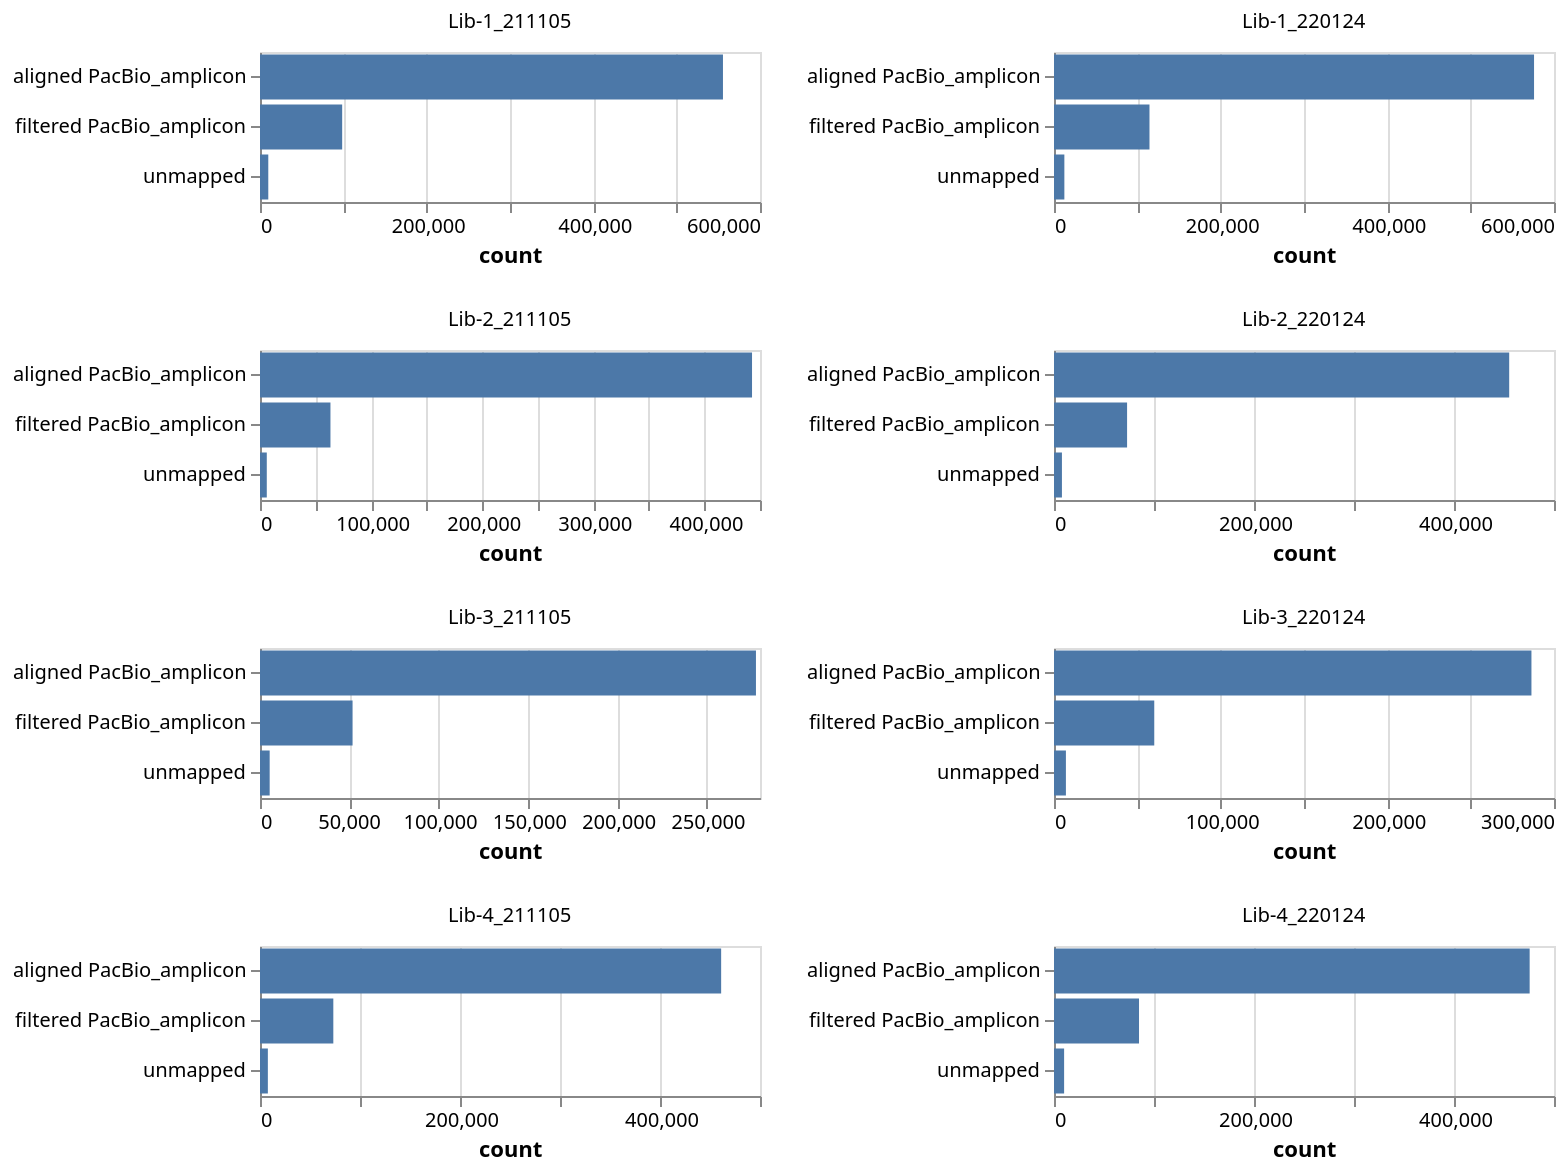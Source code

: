 {
  "config": {
    "view": {
      "continuousWidth": 400,
      "continuousHeight": 300
    }
  },
  "data": {
    "name": "data-58788e17be1d634c99dad882c0ef992a"
  },
  "mark": "bar",
  "encoding": {
    "facet": {
      "columns": 2,
      "field": "pacbioRun",
      "title": null,
      "type": "nominal"
    },
    "tooltip": [
      {
        "field": "category",
        "type": "nominal"
      },
      {
        "field": "count",
        "type": "quantitative"
      },
      {
        "field": "pacbioRun",
        "type": "nominal"
      },
      {
        "field": "library",
        "type": "nominal"
      }
    ],
    "x": {
      "field": "count",
      "type": "quantitative"
    },
    "y": {
      "axis": {
        "title": null
      },
      "field": "category",
      "type": "nominal"
    }
  },
  "height": 75,
  "resolve": {
    "scale": {
      "x": "independent",
      "y": "independent"
    }
  },
  "width": 250,
  "$schema": "https://vega.github.io/schema/vega-lite/v5.json",
  "datasets": {
    "data-58788e17be1d634c99dad882c0ef992a": [
      {
        "category": "aligned PacBio_amplicon",
        "count": 555551,
        "pacbioRun": "Lib-1_211105",
        "library": "Lib-1"
      },
      {
        "category": "filtered PacBio_amplicon",
        "count": 98612,
        "pacbioRun": "Lib-1_211105",
        "library": "Lib-1"
      },
      {
        "category": "unmapped",
        "count": 9945,
        "pacbioRun": "Lib-1_211105",
        "library": "Lib-1"
      },
      {
        "category": "aligned PacBio_amplicon",
        "count": 277734,
        "pacbioRun": "Lib-3_211105",
        "library": "Lib-3"
      },
      {
        "category": "filtered PacBio_amplicon",
        "count": 51835,
        "pacbioRun": "Lib-3_211105",
        "library": "Lib-3"
      },
      {
        "category": "unmapped",
        "count": 5415,
        "pacbioRun": "Lib-3_211105",
        "library": "Lib-3"
      },
      {
        "category": "aligned PacBio_amplicon",
        "count": 442826,
        "pacbioRun": "Lib-2_211105",
        "library": "Lib-2"
      },
      {
        "category": "filtered PacBio_amplicon",
        "count": 63411,
        "pacbioRun": "Lib-2_211105",
        "library": "Lib-2"
      },
      {
        "category": "unmapped",
        "count": 6108,
        "pacbioRun": "Lib-2_211105",
        "library": "Lib-2"
      },
      {
        "category": "aligned PacBio_amplicon",
        "count": 461149,
        "pacbioRun": "Lib-4_211105",
        "library": "Lib-4"
      },
      {
        "category": "filtered PacBio_amplicon",
        "count": 73321,
        "pacbioRun": "Lib-4_211105",
        "library": "Lib-4"
      },
      {
        "category": "unmapped",
        "count": 7858,
        "pacbioRun": "Lib-4_211105",
        "library": "Lib-4"
      },
      {
        "category": "aligned PacBio_amplicon",
        "count": 576055,
        "pacbioRun": "Lib-1_220124",
        "library": "Lib-1"
      },
      {
        "category": "filtered PacBio_amplicon",
        "count": 114574,
        "pacbioRun": "Lib-1_220124",
        "library": "Lib-1"
      },
      {
        "category": "unmapped",
        "count": 12434,
        "pacbioRun": "Lib-1_220124",
        "library": "Lib-1"
      },
      {
        "category": "aligned PacBio_amplicon",
        "count": 286468,
        "pacbioRun": "Lib-3_220124",
        "library": "Lib-3"
      },
      {
        "category": "filtered PacBio_amplicon",
        "count": 60157,
        "pacbioRun": "Lib-3_220124",
        "library": "Lib-3"
      },
      {
        "category": "unmapped",
        "count": 7144,
        "pacbioRun": "Lib-3_220124",
        "library": "Lib-3"
      },
      {
        "category": "aligned PacBio_amplicon",
        "count": 455196,
        "pacbioRun": "Lib-2_220124",
        "library": "Lib-2"
      },
      {
        "category": "filtered PacBio_amplicon",
        "count": 73081,
        "pacbioRun": "Lib-2_220124",
        "library": "Lib-2"
      },
      {
        "category": "unmapped",
        "count": 7931,
        "pacbioRun": "Lib-2_220124",
        "library": "Lib-2"
      },
      {
        "category": "aligned PacBio_amplicon",
        "count": 475648,
        "pacbioRun": "Lib-4_220124",
        "library": "Lib-4"
      },
      {
        "category": "filtered PacBio_amplicon",
        "count": 85015,
        "pacbioRun": "Lib-4_220124",
        "library": "Lib-4"
      },
      {
        "category": "unmapped",
        "count": 10111,
        "pacbioRun": "Lib-4_220124",
        "library": "Lib-4"
      }
    ]
  }
}